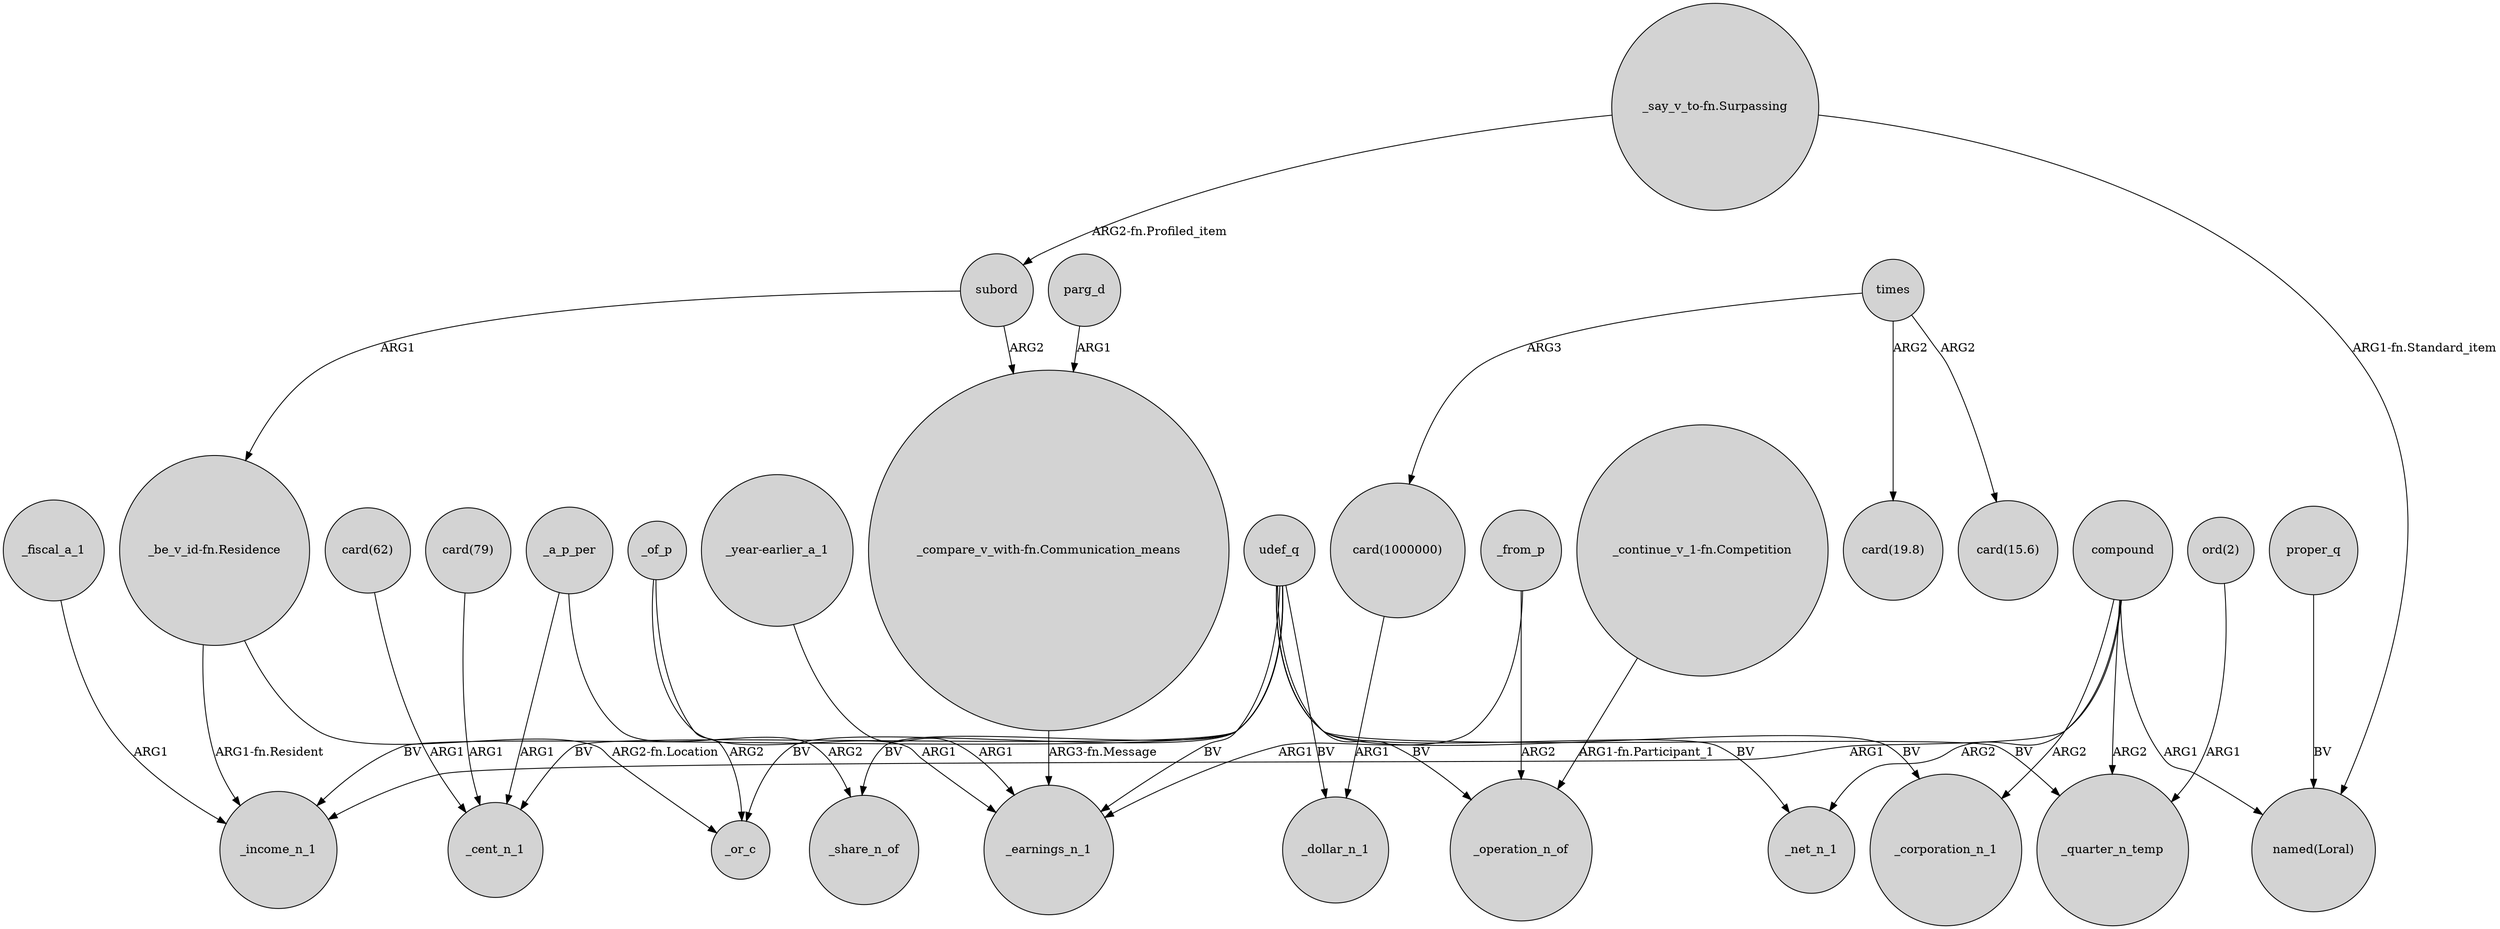 digraph {
	node [shape=circle style=filled]
	subord -> "_be_v_id-fn.Residence" [label=ARG1]
	"_be_v_id-fn.Residence" -> _income_n_1 [label="ARG1-fn.Resident"]
	_fiscal_a_1 -> _income_n_1 [label=ARG1]
	compound -> _net_n_1 [label=ARG2]
	_a_p_per -> _cent_n_1 [label=ARG1]
	udef_q -> _income_n_1 [label=BV]
	"card(62)" -> _cent_n_1 [label=ARG1]
	times -> "card(1000000)" [label=ARG3]
	"_be_v_id-fn.Residence" -> _or_c [label="ARG2-fn.Location"]
	udef_q -> _cent_n_1 [label=BV]
	udef_q -> _or_c [label=BV]
	parg_d -> "_compare_v_with-fn.Communication_means" [label=ARG1]
	"_continue_v_1-fn.Competition" -> _operation_n_of [label="ARG1-fn.Participant_1"]
	compound -> "named(Loral)" [label=ARG1]
	compound -> _income_n_1 [label=ARG1]
	compound -> _quarter_n_temp [label=ARG2]
	_a_p_per -> _share_n_of [label=ARG2]
	udef_q -> _earnings_n_1 [label=BV]
	"_year-earlier_a_1" -> _earnings_n_1 [label=ARG1]
	proper_q -> "named(Loral)" [label=BV]
	_of_p -> _earnings_n_1 [label=ARG1]
	udef_q -> _share_n_of [label=BV]
	udef_q -> _net_n_1 [label=BV]
	subord -> "_compare_v_with-fn.Communication_means" [label=ARG2]
	udef_q -> _operation_n_of [label=BV]
	udef_q -> _dollar_n_1 [label=BV]
	"_say_v_to-fn.Surpassing" -> subord [label="ARG2-fn.Profiled_item"]
	times -> "card(19.8)" [label=ARG2]
	"card(1000000)" -> _dollar_n_1 [label=ARG1]
	"_compare_v_with-fn.Communication_means" -> _earnings_n_1 [label="ARG3-fn.Message"]
	times -> "card(15.6)" [label=ARG2]
	"card(79)" -> _cent_n_1 [label=ARG1]
	udef_q -> _quarter_n_temp [label=BV]
	compound -> _corporation_n_1 [label=ARG2]
	"ord(2)" -> _quarter_n_temp [label=ARG1]
	udef_q -> _corporation_n_1 [label=BV]
	_of_p -> _or_c [label=ARG2]
	"_say_v_to-fn.Surpassing" -> "named(Loral)" [label="ARG1-fn.Standard_item"]
	_from_p -> _operation_n_of [label=ARG2]
	_from_p -> _earnings_n_1 [label=ARG1]
}
